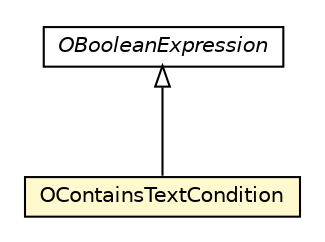 #!/usr/local/bin/dot
#
# Class diagram 
# Generated by UMLGraph version R5_6-24-gf6e263 (http://www.umlgraph.org/)
#

digraph G {
	edge [fontname="Helvetica",fontsize=10,labelfontname="Helvetica",labelfontsize=10];
	node [fontname="Helvetica",fontsize=10,shape=plaintext];
	nodesep=0.25;
	ranksep=0.5;
	// com.orientechnologies.orient.core.sql.parser.OContainsTextCondition
	c1238237 [label=<<table title="com.orientechnologies.orient.core.sql.parser.OContainsTextCondition" border="0" cellborder="1" cellspacing="0" cellpadding="2" port="p" bgcolor="lemonChiffon" href="./OContainsTextCondition.html">
		<tr><td><table border="0" cellspacing="0" cellpadding="1">
<tr><td align="center" balign="center"> OContainsTextCondition </td></tr>
		</table></td></tr>
		</table>>, URL="./OContainsTextCondition.html", fontname="Helvetica", fontcolor="black", fontsize=10.0];
	// com.orientechnologies.orient.core.sql.parser.OBooleanExpression
	c1238384 [label=<<table title="com.orientechnologies.orient.core.sql.parser.OBooleanExpression" border="0" cellborder="1" cellspacing="0" cellpadding="2" port="p" href="./OBooleanExpression.html">
		<tr><td><table border="0" cellspacing="0" cellpadding="1">
<tr><td align="center" balign="center"><font face="Helvetica-Oblique"> OBooleanExpression </font></td></tr>
		</table></td></tr>
		</table>>, URL="./OBooleanExpression.html", fontname="Helvetica", fontcolor="black", fontsize=10.0];
	//com.orientechnologies.orient.core.sql.parser.OContainsTextCondition extends com.orientechnologies.orient.core.sql.parser.OBooleanExpression
	c1238384:p -> c1238237:p [dir=back,arrowtail=empty];
}


